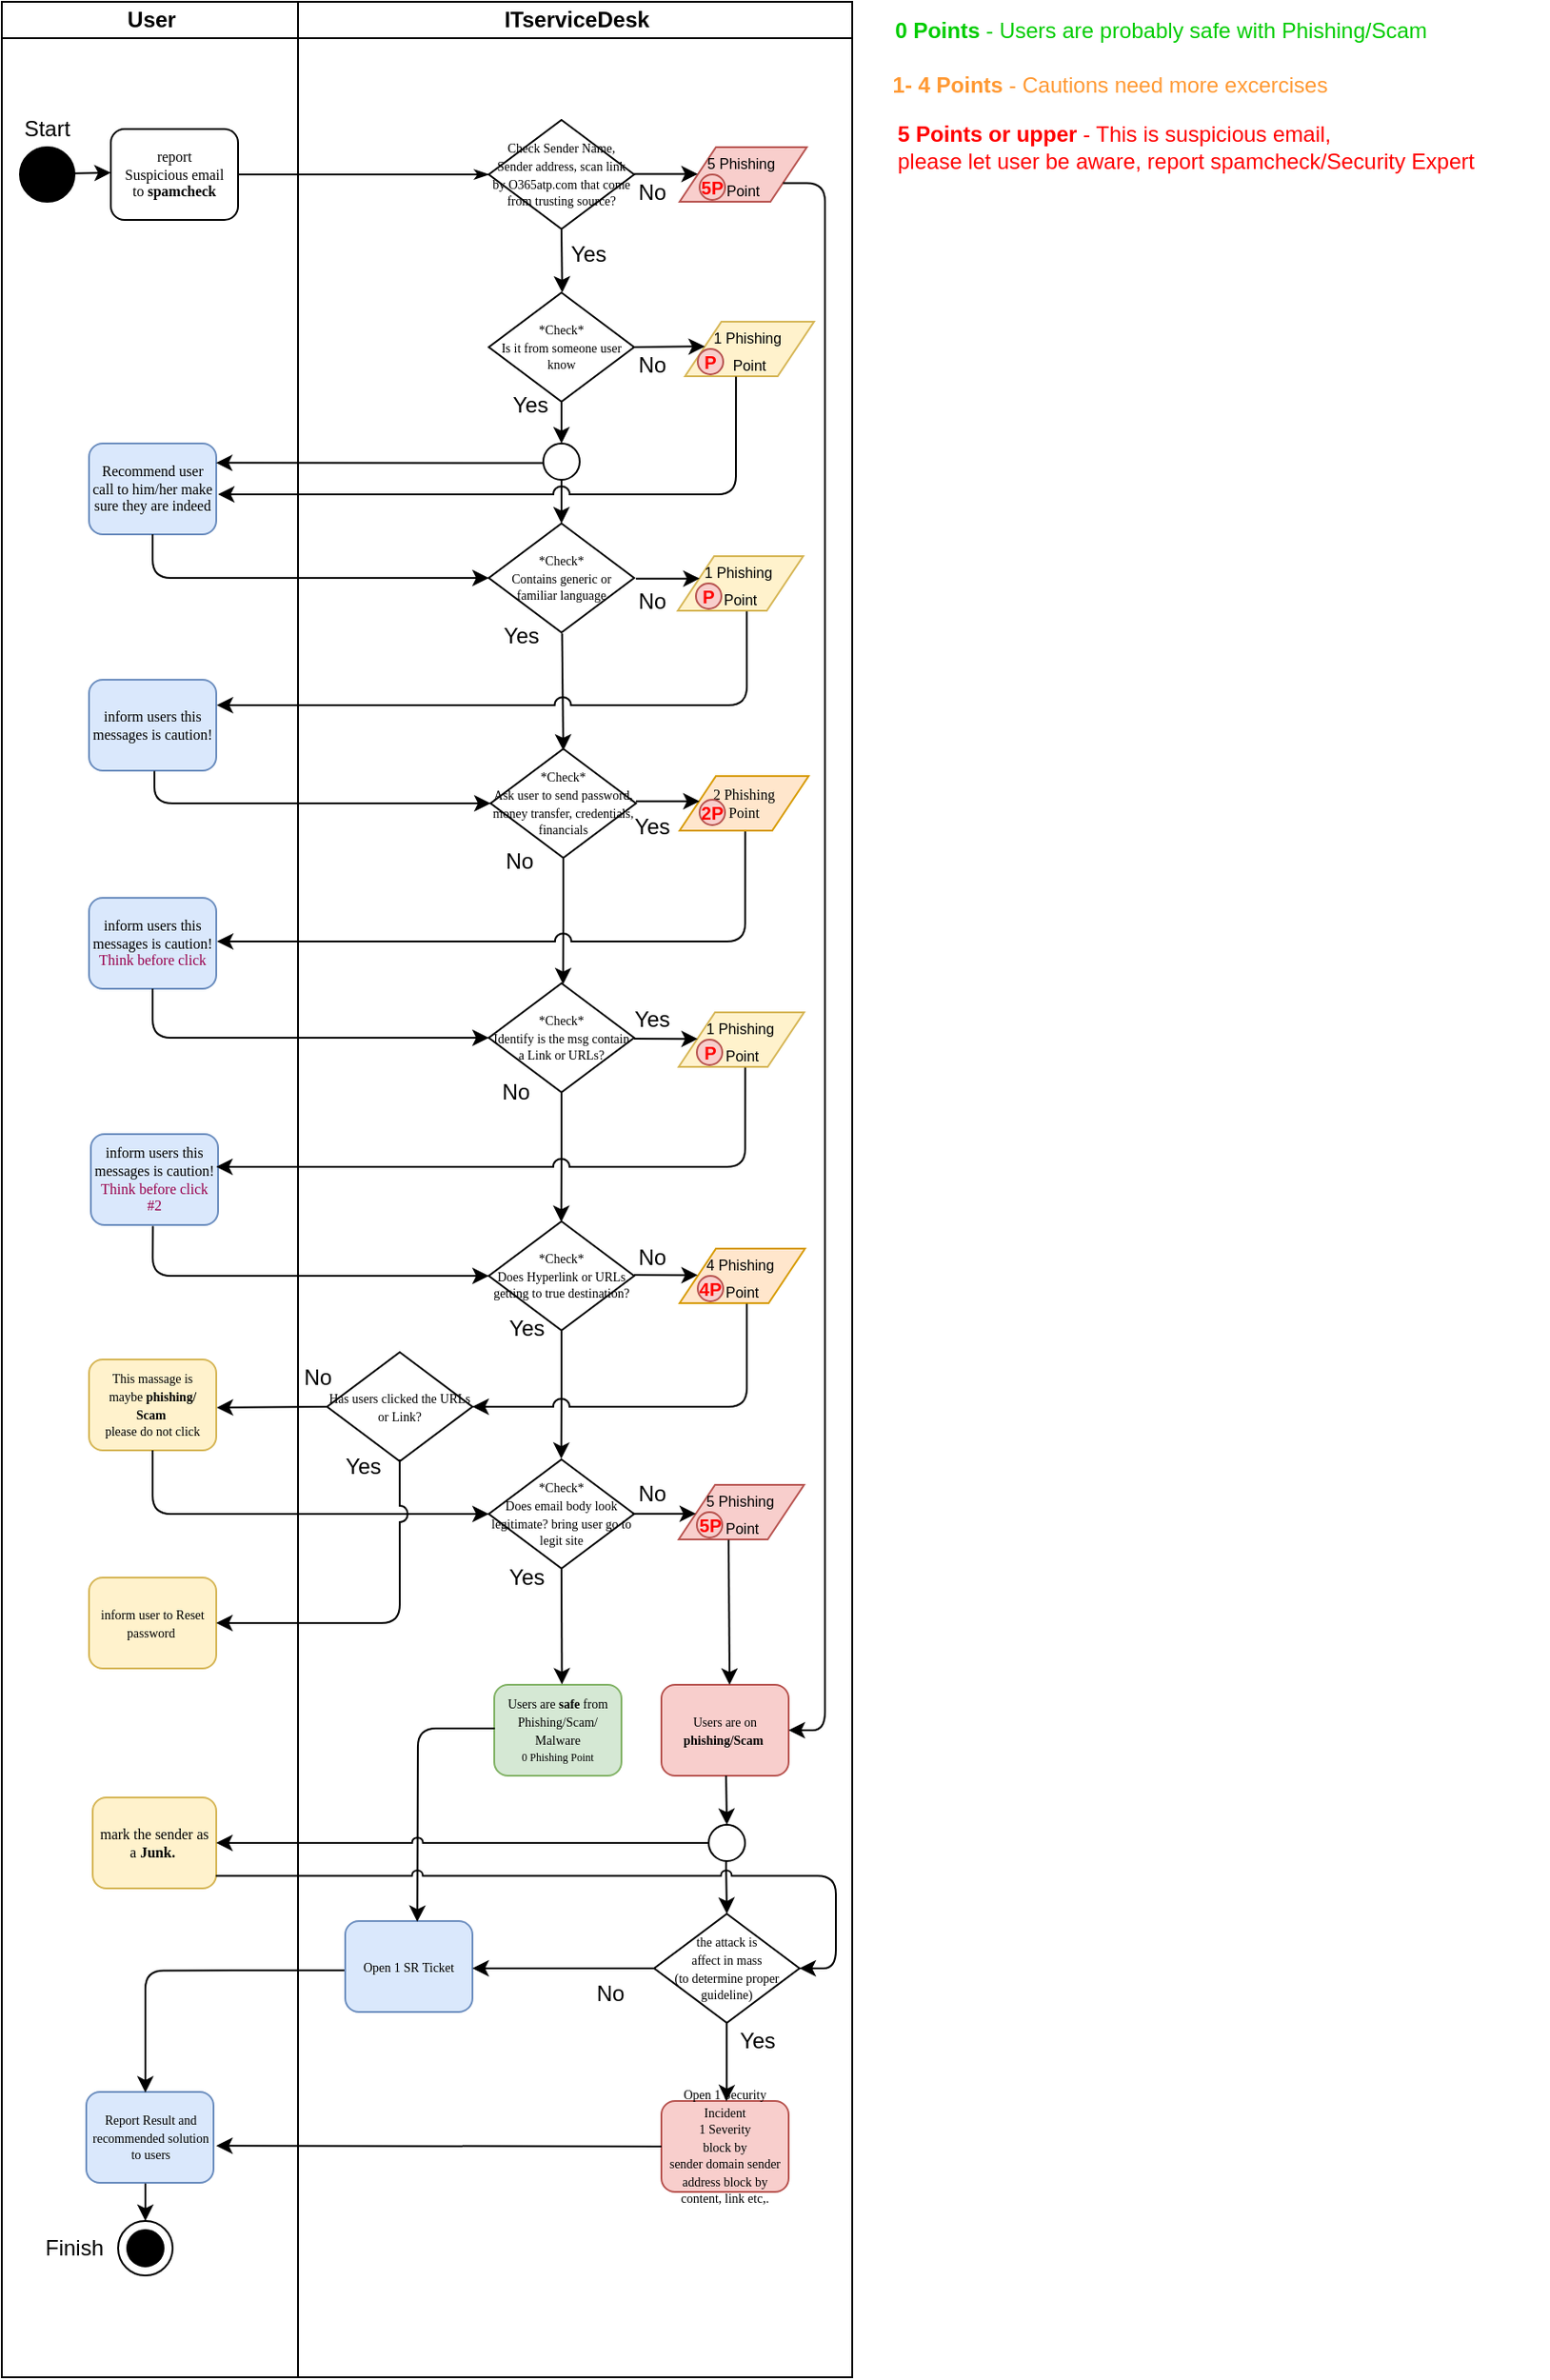 <mxfile version="14.4.2" type="github">
  <diagram id="UZ8dTULBI-KaDN6gNk6Q" name="Page-1">
    <mxGraphModel dx="809" dy="515" grid="1" gridSize="10" guides="1" tooltips="1" connect="1" arrows="1" fold="1" page="1" pageScale="1" pageWidth="850" pageHeight="1100" math="0" shadow="0">
      <root>
        <mxCell id="0" />
        <mxCell id="1" parent="0" />
        <mxCell id="R-Gr46VUxKY90N0XMq4_-1" style="edgeStyle=orthogonalEdgeStyle;rounded=1;html=1;labelBackgroundColor=none;startArrow=none;startFill=0;startSize=5;endArrow=classicThin;endFill=1;endSize=5;jettySize=auto;orthogonalLoop=1;strokeWidth=1;fontFamily=Verdana;fontSize=8;entryX=0;entryY=0.5;entryDx=0;entryDy=0;" parent="1" source="R-Gr46VUxKY90N0XMq4_-3" target="R-Gr46VUxKY90N0XMq4_-61" edge="1">
          <mxGeometry relative="1" as="geometry">
            <mxPoint x="178" y="78.083" as="targetPoint" />
          </mxGeometry>
        </mxCell>
        <mxCell id="R-Gr46VUxKY90N0XMq4_-2" value="User" style="swimlane;html=1;startSize=20;" parent="1" vertex="1">
          <mxGeometry x="31" y="33" width="163" height="1307" as="geometry">
            <mxRectangle y="20" width="30" height="1040" as="alternateBounds" />
          </mxGeometry>
        </mxCell>
        <mxCell id="R-Gr46VUxKY90N0XMq4_-3" value="report&lt;br&gt;Suspicious email&lt;br&gt;to &lt;b&gt;spamcheck&lt;/b&gt;" style="rounded=1;whiteSpace=wrap;html=1;shadow=0;labelBackgroundColor=none;strokeWidth=1;fontFamily=Verdana;fontSize=8;align=center;" parent="R-Gr46VUxKY90N0XMq4_-2" vertex="1">
          <mxGeometry x="60" y="70" width="70" height="50" as="geometry" />
        </mxCell>
        <mxCell id="R-Gr46VUxKY90N0XMq4_-4" value="" style="ellipse;whiteSpace=wrap;html=1;aspect=fixed;fillColor=#000000;" parent="R-Gr46VUxKY90N0XMq4_-2" vertex="1">
          <mxGeometry x="10" y="80" width="30" height="30" as="geometry" />
        </mxCell>
        <mxCell id="R-Gr46VUxKY90N0XMq4_-5" value="" style="endArrow=classic;html=1;" parent="R-Gr46VUxKY90N0XMq4_-2" edge="1">
          <mxGeometry width="50" height="50" relative="1" as="geometry">
            <mxPoint x="40" y="94.41" as="sourcePoint" />
            <mxPoint x="60" y="94" as="targetPoint" />
          </mxGeometry>
        </mxCell>
        <mxCell id="R-Gr46VUxKY90N0XMq4_-6" value="Start" style="text;html=1;strokeColor=none;fillColor=none;align=center;verticalAlign=middle;whiteSpace=wrap;rounded=0;" parent="R-Gr46VUxKY90N0XMq4_-2" vertex="1">
          <mxGeometry x="5" y="60" width="40" height="20" as="geometry" />
        </mxCell>
        <mxCell id="R-Gr46VUxKY90N0XMq4_-10" value="Recommend user call to him/her make sure they are indeed" style="rounded=1;whiteSpace=wrap;html=1;shadow=0;labelBackgroundColor=none;strokeWidth=1;fontFamily=Verdana;fontSize=8;align=center;fillColor=#dae8fc;strokeColor=#6c8ebf;" parent="R-Gr46VUxKY90N0XMq4_-2" vertex="1">
          <mxGeometry x="48" y="243" width="70" height="50" as="geometry" />
        </mxCell>
        <mxCell id="R-Gr46VUxKY90N0XMq4_-23" value="&lt;span style=&quot;font-size: 7px&quot;&gt;Report Result and recommended solution to users&lt;br&gt;&lt;/span&gt;" style="rounded=1;whiteSpace=wrap;html=1;shadow=0;labelBackgroundColor=none;strokeWidth=1;fontFamily=Verdana;fontSize=8;align=center;fillColor=#dae8fc;strokeColor=#6c8ebf;" parent="R-Gr46VUxKY90N0XMq4_-2" vertex="1">
          <mxGeometry x="46.5" y="1150" width="70" height="50" as="geometry" />
        </mxCell>
        <mxCell id="R-Gr46VUxKY90N0XMq4_-106" value="" style="ellipse;whiteSpace=wrap;html=1;aspect=fixed;fillColor=#FFFFFF;" parent="R-Gr46VUxKY90N0XMq4_-2" vertex="1">
          <mxGeometry x="64" y="1221" width="30" height="30" as="geometry" />
        </mxCell>
        <mxCell id="R-Gr46VUxKY90N0XMq4_-107" value="" style="ellipse;whiteSpace=wrap;html=1;aspect=fixed;fillColor=#000000;" parent="R-Gr46VUxKY90N0XMq4_-2" vertex="1">
          <mxGeometry x="69" y="1226" width="20" height="20" as="geometry" />
        </mxCell>
        <mxCell id="R-Gr46VUxKY90N0XMq4_-115" value="" style="endArrow=classic;html=1;entryX=0.5;entryY=0;entryDx=0;entryDy=0;" parent="R-Gr46VUxKY90N0XMq4_-2" target="R-Gr46VUxKY90N0XMq4_-106" edge="1">
          <mxGeometry width="50" height="50" relative="1" as="geometry">
            <mxPoint x="79" y="1200.41" as="sourcePoint" />
            <mxPoint x="99" y="1200" as="targetPoint" />
          </mxGeometry>
        </mxCell>
        <mxCell id="R-Gr46VUxKY90N0XMq4_-116" value="Finish" style="text;html=1;strokeColor=none;fillColor=none;align=center;verticalAlign=middle;whiteSpace=wrap;rounded=0;" parent="R-Gr46VUxKY90N0XMq4_-2" vertex="1">
          <mxGeometry x="20" y="1226" width="40" height="20" as="geometry" />
        </mxCell>
        <mxCell id="c6hkjIBBZ9aRxIhb5HxW-23" value="inform users this messages is caution!" style="rounded=1;whiteSpace=wrap;html=1;shadow=0;labelBackgroundColor=none;strokeWidth=1;fontFamily=Verdana;fontSize=8;align=center;fillColor=#dae8fc;strokeColor=#6c8ebf;" parent="R-Gr46VUxKY90N0XMq4_-2" vertex="1">
          <mxGeometry x="48" y="373" width="70" height="50" as="geometry" />
        </mxCell>
        <mxCell id="c6hkjIBBZ9aRxIhb5HxW-28" value="&lt;span&gt;inform users this messages is caution!&lt;br&gt;&lt;font color=&quot;#99004d&quot;&gt;Think before click&lt;/font&gt;&lt;br&gt;&lt;/span&gt;" style="rounded=1;whiteSpace=wrap;html=1;shadow=0;labelBackgroundColor=none;strokeWidth=1;fontFamily=Verdana;fontSize=8;align=center;fillColor=#dae8fc;strokeColor=#6c8ebf;" parent="R-Gr46VUxKY90N0XMq4_-2" vertex="1">
          <mxGeometry x="48" y="493" width="70" height="50" as="geometry" />
        </mxCell>
        <mxCell id="c6hkjIBBZ9aRxIhb5HxW-34" value="&lt;span style=&quot;font-size: 7px&quot;&gt;This massage is maybe&amp;nbsp;&lt;/span&gt;&lt;b style=&quot;font-size: 7px&quot;&gt;phishing/&lt;br&gt;Scam&lt;/b&gt;&lt;span style=&quot;font-size: 7px&quot;&gt;&amp;nbsp;&lt;/span&gt;&lt;br style=&quot;font-size: 7px&quot;&gt;&lt;span&gt;&lt;span style=&quot;font-size: 7px&quot;&gt;please do not click&lt;/span&gt;&lt;br&gt;&lt;/span&gt;" style="rounded=1;whiteSpace=wrap;html=1;shadow=0;labelBackgroundColor=none;strokeWidth=1;fontFamily=Verdana;fontSize=8;align=center;fillColor=#fff2cc;strokeColor=#d6b656;" parent="R-Gr46VUxKY90N0XMq4_-2" vertex="1">
          <mxGeometry x="48" y="747" width="70" height="50" as="geometry" />
        </mxCell>
        <mxCell id="c6hkjIBBZ9aRxIhb5HxW-53" value="" style="edgeStyle=segmentEdgeStyle;endArrow=classic;html=1;jumpStyle=arc;jumpSize=9;entryX=0.566;entryY=0.008;entryDx=0;entryDy=0;exitX=-0.001;exitY=0.543;exitDx=0;exitDy=0;exitPerimeter=0;entryPerimeter=0;" parent="R-Gr46VUxKY90N0XMq4_-2" source="c6hkjIBBZ9aRxIhb5HxW-40" edge="1">
          <mxGeometry width="50" height="50" relative="1" as="geometry">
            <mxPoint x="121.66" y="1083.03" as="sourcePoint" />
            <mxPoint x="79.0" y="1150.43" as="targetPoint" />
            <Array as="points">
              <mxPoint x="79" y="1083" />
              <mxPoint x="79" y="1150" />
            </Array>
          </mxGeometry>
        </mxCell>
        <mxCell id="c6hkjIBBZ9aRxIhb5HxW-61" value="mark the sender as a&amp;nbsp;&lt;b&gt;Junk.&lt;/b&gt;&amp;nbsp;" style="rounded=1;whiteSpace=wrap;html=1;shadow=0;labelBackgroundColor=none;strokeWidth=1;fontFamily=Verdana;fontSize=8;align=center;fillColor=#fff2cc;strokeColor=#d6b656;" parent="R-Gr46VUxKY90N0XMq4_-2" vertex="1">
          <mxGeometry x="50" y="988" width="68" height="50" as="geometry" />
        </mxCell>
        <mxCell id="DOF-bOfN64oT4KT8Bu2P-7" value="&lt;span&gt;&lt;span style=&quot;font-size: 7px&quot;&gt;inform user to Reset password&amp;nbsp;&lt;/span&gt;&lt;br&gt;&lt;/span&gt;" style="rounded=1;whiteSpace=wrap;html=1;shadow=0;labelBackgroundColor=none;strokeWidth=1;fontFamily=Verdana;fontSize=8;align=center;fillColor=#fff2cc;strokeColor=#d6b656;" vertex="1" parent="R-Gr46VUxKY90N0XMq4_-2">
          <mxGeometry x="48" y="867" width="70" height="50" as="geometry" />
        </mxCell>
        <mxCell id="R-Gr46VUxKY90N0XMq4_-25" value="ITserviceDesk" style="swimlane;html=1;startSize=20;" parent="1" vertex="1">
          <mxGeometry x="194" y="33" width="305" height="1307" as="geometry">
            <mxRectangle x="150" y="20" width="150" height="1040" as="alternateBounds" />
          </mxGeometry>
        </mxCell>
        <mxCell id="c6hkjIBBZ9aRxIhb5HxW-59" value="" style="ellipse;whiteSpace=wrap;html=1;aspect=fixed;fillColor=#FFFFFF;" parent="R-Gr46VUxKY90N0XMq4_-25" vertex="1">
          <mxGeometry x="226" y="1003" width="20" height="20" as="geometry" />
        </mxCell>
        <mxCell id="R-Gr46VUxKY90N0XMq4_-26" value="&lt;font style=&quot;font-size: 7px&quot;&gt;*Check*&lt;br&gt;Is it from someone user know&lt;/font&gt;" style="rhombus;whiteSpace=wrap;html=1;rounded=0;shadow=0;labelBackgroundColor=none;strokeWidth=1;fontFamily=Verdana;fontSize=8;align=center;" parent="R-Gr46VUxKY90N0XMq4_-25" vertex="1">
          <mxGeometry x="105" y="160" width="80" height="60" as="geometry" />
        </mxCell>
        <mxCell id="R-Gr46VUxKY90N0XMq4_-27" value="No" style="text;html=1;strokeColor=none;fillColor=none;align=center;verticalAlign=middle;whiteSpace=wrap;rounded=0;" parent="R-Gr46VUxKY90N0XMq4_-25" vertex="1">
          <mxGeometry x="175" y="190" width="40" height="20" as="geometry" />
        </mxCell>
        <mxCell id="R-Gr46VUxKY90N0XMq4_-28" value="Yes" style="text;html=1;strokeColor=none;fillColor=none;align=center;verticalAlign=middle;whiteSpace=wrap;rounded=0;" parent="R-Gr46VUxKY90N0XMq4_-25" vertex="1">
          <mxGeometry x="108" y="212" width="40" height="20" as="geometry" />
        </mxCell>
        <mxCell id="R-Gr46VUxKY90N0XMq4_-30" value="&lt;span style=&quot;font-size: 7px&quot;&gt;*Check*&lt;br&gt;Contains generic or familiar language&lt;br&gt;&lt;/span&gt;" style="rhombus;whiteSpace=wrap;html=1;rounded=0;shadow=0;labelBackgroundColor=none;strokeWidth=1;fontFamily=Verdana;fontSize=8;align=center;" parent="R-Gr46VUxKY90N0XMq4_-25" vertex="1">
          <mxGeometry x="105" y="287" width="80" height="60" as="geometry" />
        </mxCell>
        <mxCell id="R-Gr46VUxKY90N0XMq4_-32" value="&lt;span style=&quot;font-size: 7px&quot;&gt;*Check*&lt;br&gt;Ask user to send password, money transfer, credentials, financials&lt;br&gt;&lt;/span&gt;" style="rhombus;whiteSpace=wrap;html=1;rounded=0;shadow=0;labelBackgroundColor=none;strokeWidth=1;fontFamily=Verdana;fontSize=8;align=center;" parent="R-Gr46VUxKY90N0XMq4_-25" vertex="1">
          <mxGeometry x="106" y="411" width="80" height="60" as="geometry" />
        </mxCell>
        <mxCell id="R-Gr46VUxKY90N0XMq4_-34" value="Yes" style="text;html=1;strokeColor=none;fillColor=none;align=center;verticalAlign=middle;whiteSpace=wrap;rounded=0;" parent="R-Gr46VUxKY90N0XMq4_-25" vertex="1">
          <mxGeometry x="103" y="339" width="40" height="20" as="geometry" />
        </mxCell>
        <mxCell id="R-Gr46VUxKY90N0XMq4_-36" value="No" style="text;html=1;strokeColor=none;fillColor=none;align=center;verticalAlign=middle;whiteSpace=wrap;rounded=0;" parent="R-Gr46VUxKY90N0XMq4_-25" vertex="1">
          <mxGeometry x="102" y="463" width="40" height="20" as="geometry" />
        </mxCell>
        <mxCell id="R-Gr46VUxKY90N0XMq4_-37" value="&lt;span style=&quot;font-size: 7px&quot;&gt;*Check*&lt;br&gt;&lt;/span&gt;&lt;span style=&quot;font-size: 7px&quot;&gt;Identify is the msg contain a Link or URLs?&lt;/span&gt;" style="rhombus;whiteSpace=wrap;html=1;rounded=0;shadow=0;labelBackgroundColor=none;strokeWidth=1;fontFamily=Verdana;fontSize=8;align=center;" parent="R-Gr46VUxKY90N0XMq4_-25" vertex="1">
          <mxGeometry x="105" y="540" width="80" height="60" as="geometry" />
        </mxCell>
        <mxCell id="R-Gr46VUxKY90N0XMq4_-41" value="" style="endArrow=classic;html=1;entryX=0.5;entryY=0;entryDx=0;entryDy=0;" parent="R-Gr46VUxKY90N0XMq4_-25" target="c6hkjIBBZ9aRxIhb5HxW-19" edge="1">
          <mxGeometry width="50" height="50" relative="1" as="geometry">
            <mxPoint x="145" y="220" as="sourcePoint" />
            <mxPoint x="145" y="237" as="targetPoint" />
          </mxGeometry>
        </mxCell>
        <mxCell id="R-Gr46VUxKY90N0XMq4_-44" value="No" style="text;html=1;strokeColor=none;fillColor=none;align=center;verticalAlign=middle;whiteSpace=wrap;rounded=0;" parent="R-Gr46VUxKY90N0XMq4_-25" vertex="1">
          <mxGeometry x="175" y="681" width="40" height="20" as="geometry" />
        </mxCell>
        <mxCell id="R-Gr46VUxKY90N0XMq4_-45" value="Yes" style="text;html=1;strokeColor=none;fillColor=none;align=center;verticalAlign=middle;whiteSpace=wrap;rounded=0;" parent="R-Gr46VUxKY90N0XMq4_-25" vertex="1">
          <mxGeometry x="175" y="550" width="40" height="20" as="geometry" />
        </mxCell>
        <mxCell id="R-Gr46VUxKY90N0XMq4_-46" value="&lt;span style=&quot;font-size: 7px&quot;&gt;*Check*&lt;br&gt;&lt;/span&gt;&lt;span style=&quot;font-size: 7px&quot;&gt;Does Hyperlink or URLs getting to true destination?&lt;/span&gt;" style="rhombus;whiteSpace=wrap;html=1;rounded=0;shadow=0;labelBackgroundColor=none;strokeWidth=1;fontFamily=Verdana;fontSize=8;align=center;" parent="R-Gr46VUxKY90N0XMq4_-25" vertex="1">
          <mxGeometry x="105" y="671" width="80" height="60" as="geometry" />
        </mxCell>
        <mxCell id="R-Gr46VUxKY90N0XMq4_-48" value="&lt;span style=&quot;font-size: 7px&quot;&gt;*Check*&lt;br&gt;Does email body look legitimate? bring user go to legit site&lt;/span&gt;" style="rhombus;whiteSpace=wrap;html=1;rounded=0;shadow=0;labelBackgroundColor=none;strokeWidth=1;fontFamily=Verdana;fontSize=8;align=center;" parent="R-Gr46VUxKY90N0XMq4_-25" vertex="1">
          <mxGeometry x="105" y="802" width="80" height="60" as="geometry" />
        </mxCell>
        <mxCell id="R-Gr46VUxKY90N0XMq4_-50" value="No" style="text;html=1;strokeColor=none;fillColor=none;align=center;verticalAlign=middle;whiteSpace=wrap;rounded=0;" parent="R-Gr46VUxKY90N0XMq4_-25" vertex="1">
          <mxGeometry x="175" y="811" width="40" height="20" as="geometry" />
        </mxCell>
        <mxCell id="R-Gr46VUxKY90N0XMq4_-59" value="Yes" style="text;html=1;strokeColor=none;fillColor=none;align=center;verticalAlign=middle;whiteSpace=wrap;rounded=0;" parent="R-Gr46VUxKY90N0XMq4_-25" vertex="1">
          <mxGeometry x="106" y="857" width="40" height="20" as="geometry" />
        </mxCell>
        <mxCell id="R-Gr46VUxKY90N0XMq4_-61" value="&lt;span style=&quot;font-size: 7px&quot;&gt;Check Sender Name, Sender address, scan link by O365atp.com that come from trusting source?&lt;/span&gt;" style="rhombus;whiteSpace=wrap;html=1;rounded=0;shadow=0;labelBackgroundColor=none;strokeWidth=1;fontFamily=Verdana;fontSize=8;align=center;" parent="R-Gr46VUxKY90N0XMq4_-25" vertex="1">
          <mxGeometry x="105" y="65" width="80" height="60" as="geometry" />
        </mxCell>
        <mxCell id="R-Gr46VUxKY90N0XMq4_-62" value="" style="endArrow=classic;html=1;" parent="R-Gr46VUxKY90N0XMq4_-25" edge="1">
          <mxGeometry width="50" height="50" relative="1" as="geometry">
            <mxPoint x="145.0" y="125" as="sourcePoint" />
            <mxPoint x="145.4" y="160" as="targetPoint" />
          </mxGeometry>
        </mxCell>
        <mxCell id="R-Gr46VUxKY90N0XMq4_-63" value="Yes" style="text;html=1;strokeColor=none;fillColor=none;align=center;verticalAlign=middle;whiteSpace=wrap;rounded=0;" parent="R-Gr46VUxKY90N0XMq4_-25" vertex="1">
          <mxGeometry x="140" y="129" width="40" height="20" as="geometry" />
        </mxCell>
        <mxCell id="R-Gr46VUxKY90N0XMq4_-64" value="No" style="text;html=1;strokeColor=none;fillColor=none;align=center;verticalAlign=middle;whiteSpace=wrap;rounded=0;" parent="R-Gr46VUxKY90N0XMq4_-25" vertex="1">
          <mxGeometry x="175" y="95" width="40" height="20" as="geometry" />
        </mxCell>
        <mxCell id="R-Gr46VUxKY90N0XMq4_-7" value="&lt;font style=&quot;font-size: 8px&quot;&gt;1 Phishing&amp;nbsp;&lt;br&gt;Point&lt;br&gt;&lt;/font&gt;" style="shape=parallelogram;perimeter=parallelogramPerimeter;whiteSpace=wrap;html=1;fixedSize=1;fillColor=#fff2cc;strokeColor=#d6b656;" parent="R-Gr46VUxKY90N0XMq4_-25" vertex="1">
          <mxGeometry x="213" y="176" width="71" height="30" as="geometry" />
        </mxCell>
        <mxCell id="R-Gr46VUxKY90N0XMq4_-11" value="&lt;font style=&quot;font-size: 10px&quot; color=&quot;#ff0000&quot;&gt;&lt;b&gt;P&lt;/b&gt;&lt;/font&gt;" style="ellipse;whiteSpace=wrap;html=1;aspect=fixed;fillColor=#f8cecc;strokeColor=#b85450;" parent="R-Gr46VUxKY90N0XMq4_-25" vertex="1">
          <mxGeometry x="220" y="191" width="14" height="14" as="geometry" />
        </mxCell>
        <mxCell id="R-Gr46VUxKY90N0XMq4_-8" value="&lt;font style=&quot;font-size: 8px&quot;&gt;1 Phishing&amp;nbsp;&lt;br&gt;Point&lt;br&gt;&lt;/font&gt;" style="shape=parallelogram;perimeter=parallelogramPerimeter;whiteSpace=wrap;html=1;fixedSize=1;fillColor=#fff2cc;strokeColor=#d6b656;" parent="R-Gr46VUxKY90N0XMq4_-25" vertex="1">
          <mxGeometry x="209" y="305" width="69" height="30" as="geometry" />
        </mxCell>
        <mxCell id="R-Gr46VUxKY90N0XMq4_-12" value="&lt;font style=&quot;font-size: 10px&quot; color=&quot;#ff0000&quot;&gt;&lt;b&gt;P&lt;/b&gt;&lt;/font&gt;" style="ellipse;whiteSpace=wrap;html=1;aspect=fixed;fillColor=#f8cecc;strokeColor=#b85450;" parent="R-Gr46VUxKY90N0XMq4_-25" vertex="1">
          <mxGeometry x="219" y="320" width="14" height="14" as="geometry" />
        </mxCell>
        <mxCell id="R-Gr46VUxKY90N0XMq4_-79" value="&lt;font style=&quot;font-size: 8px&quot;&gt;5 Phishing&amp;nbsp;&lt;br&gt;Point&lt;br&gt;&lt;/font&gt;" style="shape=parallelogram;perimeter=parallelogramPerimeter;whiteSpace=wrap;html=1;fixedSize=1;fillColor=#f8cecc;strokeColor=#b85450;" parent="R-Gr46VUxKY90N0XMq4_-25" vertex="1">
          <mxGeometry x="210" y="80" width="70" height="30" as="geometry" />
        </mxCell>
        <mxCell id="R-Gr46VUxKY90N0XMq4_-80" value="&lt;font style=&quot;font-size: 10px&quot; color=&quot;#ff0000&quot;&gt;&lt;b&gt;5P&lt;/b&gt;&lt;/font&gt;" style="ellipse;whiteSpace=wrap;html=1;aspect=fixed;fillColor=#f8cecc;strokeColor=#b85450;" parent="R-Gr46VUxKY90N0XMq4_-25" vertex="1">
          <mxGeometry x="221" y="95" width="14" height="14" as="geometry" />
        </mxCell>
        <mxCell id="R-Gr46VUxKY90N0XMq4_-82" value="" style="edgeStyle=orthogonalEdgeStyle;rounded=0;orthogonalLoop=1;jettySize=auto;html=1;" parent="R-Gr46VUxKY90N0XMq4_-25" edge="1">
          <mxGeometry relative="1" as="geometry">
            <mxPoint x="185" y="94.76" as="sourcePoint" />
            <mxPoint x="220" y="94.76" as="targetPoint" />
          </mxGeometry>
        </mxCell>
        <mxCell id="R-Gr46VUxKY90N0XMq4_-9" value="2 Phishing&lt;br&gt;Point" style="shape=parallelogram;perimeter=parallelogramPerimeter;whiteSpace=wrap;html=1;fixedSize=1;rounded=0;shadow=0;fontFamily=Verdana;fontSize=8;strokeWidth=1;fillColor=#ffe6cc;strokeColor=#d79b00;" parent="R-Gr46VUxKY90N0XMq4_-25" vertex="1">
          <mxGeometry x="210" y="426" width="71" height="30" as="geometry" />
        </mxCell>
        <mxCell id="R-Gr46VUxKY90N0XMq4_-13" value="&lt;font style=&quot;font-size: 10px&quot; color=&quot;#ff0000&quot;&gt;&lt;b&gt;2P&lt;/b&gt;&lt;/font&gt;" style="ellipse;whiteSpace=wrap;html=1;aspect=fixed;fillColor=#f8cecc;strokeColor=#b85450;" parent="R-Gr46VUxKY90N0XMq4_-25" vertex="1">
          <mxGeometry x="221" y="439" width="14" height="14" as="geometry" />
        </mxCell>
        <mxCell id="R-Gr46VUxKY90N0XMq4_-83" value="" style="edgeStyle=orthogonalEdgeStyle;rounded=0;orthogonalLoop=1;jettySize=auto;html=1;" parent="R-Gr46VUxKY90N0XMq4_-25" edge="1">
          <mxGeometry relative="1" as="geometry">
            <mxPoint x="185.954" y="439.934" as="sourcePoint" />
            <mxPoint x="221" y="439.9" as="targetPoint" />
          </mxGeometry>
        </mxCell>
        <mxCell id="R-Gr46VUxKY90N0XMq4_-84" value="" style="edgeStyle=orthogonalEdgeStyle;rounded=0;orthogonalLoop=1;jettySize=auto;html=1;" parent="R-Gr46VUxKY90N0XMq4_-25" edge="1">
          <mxGeometry relative="1" as="geometry">
            <mxPoint x="185.954" y="317.344" as="sourcePoint" />
            <mxPoint x="221" y="317.31" as="targetPoint" />
          </mxGeometry>
        </mxCell>
        <mxCell id="R-Gr46VUxKY90N0XMq4_-85" value="No" style="text;html=1;strokeColor=none;fillColor=none;align=center;verticalAlign=middle;whiteSpace=wrap;rounded=0;" parent="R-Gr46VUxKY90N0XMq4_-25" vertex="1">
          <mxGeometry x="175" y="320" width="40" height="20" as="geometry" />
        </mxCell>
        <mxCell id="R-Gr46VUxKY90N0XMq4_-86" value="Yes" style="text;html=1;strokeColor=none;fillColor=none;align=center;verticalAlign=middle;whiteSpace=wrap;rounded=0;" parent="R-Gr46VUxKY90N0XMq4_-25" vertex="1">
          <mxGeometry x="175" y="444" width="40" height="20" as="geometry" />
        </mxCell>
        <mxCell id="R-Gr46VUxKY90N0XMq4_-87" value="&lt;font style=&quot;font-size: 8px&quot;&gt;1 Phishing&amp;nbsp;&lt;br&gt;Point&lt;br&gt;&lt;/font&gt;" style="shape=parallelogram;perimeter=parallelogramPerimeter;whiteSpace=wrap;html=1;fixedSize=1;fillColor=#fff2cc;strokeColor=#d6b656;" parent="R-Gr46VUxKY90N0XMq4_-25" vertex="1">
          <mxGeometry x="209.5" y="556" width="69" height="30" as="geometry" />
        </mxCell>
        <mxCell id="R-Gr46VUxKY90N0XMq4_-88" value="&lt;font style=&quot;font-size: 10px&quot; color=&quot;#ff0000&quot;&gt;&lt;b&gt;P&lt;/b&gt;&lt;/font&gt;" style="ellipse;whiteSpace=wrap;html=1;aspect=fixed;fillColor=#f8cecc;strokeColor=#b85450;" parent="R-Gr46VUxKY90N0XMq4_-25" vertex="1">
          <mxGeometry x="219.5" y="571" width="14" height="14" as="geometry" />
        </mxCell>
        <mxCell id="R-Gr46VUxKY90N0XMq4_-89" value="&lt;font style=&quot;font-size: 8px&quot;&gt;4 Phishing&amp;nbsp;&lt;br&gt;Point&lt;br&gt;&lt;/font&gt;" style="shape=parallelogram;perimeter=parallelogramPerimeter;whiteSpace=wrap;html=1;fixedSize=1;fillColor=#ffe6cc;strokeColor=#d79b00;" parent="R-Gr46VUxKY90N0XMq4_-25" vertex="1">
          <mxGeometry x="210" y="686" width="69" height="30" as="geometry" />
        </mxCell>
        <mxCell id="R-Gr46VUxKY90N0XMq4_-90" value="&lt;font style=&quot;font-size: 10px&quot; color=&quot;#ff0000&quot;&gt;&lt;b&gt;4P&lt;/b&gt;&lt;/font&gt;" style="ellipse;whiteSpace=wrap;html=1;aspect=fixed;fillColor=#f8cecc;strokeColor=#b85450;" parent="R-Gr46VUxKY90N0XMq4_-25" vertex="1">
          <mxGeometry x="220" y="701" width="14" height="14" as="geometry" />
        </mxCell>
        <mxCell id="R-Gr46VUxKY90N0XMq4_-94" value="&lt;font style=&quot;font-size: 8px&quot;&gt;5 Phishing&amp;nbsp;&lt;br&gt;Point&lt;br&gt;&lt;/font&gt;" style="shape=parallelogram;perimeter=parallelogramPerimeter;whiteSpace=wrap;html=1;fixedSize=1;fillColor=#f8cecc;strokeColor=#b85450;" parent="R-Gr46VUxKY90N0XMq4_-25" vertex="1">
          <mxGeometry x="209.5" y="816" width="69" height="30" as="geometry" />
        </mxCell>
        <mxCell id="R-Gr46VUxKY90N0XMq4_-95" value="&lt;font style=&quot;font-size: 10px&quot; color=&quot;#ff0000&quot;&gt;&lt;b&gt;5P&lt;/b&gt;&lt;/font&gt;" style="ellipse;whiteSpace=wrap;html=1;aspect=fixed;fillColor=#f8cecc;strokeColor=#b85450;" parent="R-Gr46VUxKY90N0XMq4_-25" vertex="1">
          <mxGeometry x="219.5" y="831" width="14" height="14" as="geometry" />
        </mxCell>
        <mxCell id="R-Gr46VUxKY90N0XMq4_-97" value="" style="edgeStyle=orthogonalEdgeStyle;rounded=0;orthogonalLoop=1;jettySize=auto;html=1;" parent="R-Gr46VUxKY90N0XMq4_-25" edge="1">
          <mxGeometry relative="1" as="geometry">
            <mxPoint x="184.954" y="570.554" as="sourcePoint" />
            <mxPoint x="220" y="570.52" as="targetPoint" />
          </mxGeometry>
        </mxCell>
        <mxCell id="R-Gr46VUxKY90N0XMq4_-98" value="" style="edgeStyle=orthogonalEdgeStyle;rounded=0;orthogonalLoop=1;jettySize=auto;html=1;" parent="R-Gr46VUxKY90N0XMq4_-25" edge="1">
          <mxGeometry relative="1" as="geometry">
            <mxPoint x="184.954" y="700.554" as="sourcePoint" />
            <mxPoint x="220" y="700.52" as="targetPoint" />
          </mxGeometry>
        </mxCell>
        <mxCell id="R-Gr46VUxKY90N0XMq4_-100" value="" style="edgeStyle=orthogonalEdgeStyle;rounded=0;orthogonalLoop=1;jettySize=auto;html=1;" parent="R-Gr46VUxKY90N0XMq4_-25" edge="1">
          <mxGeometry relative="1" as="geometry">
            <mxPoint x="183.954" y="831.894" as="sourcePoint" />
            <mxPoint x="219" y="831.86" as="targetPoint" />
          </mxGeometry>
        </mxCell>
        <mxCell id="R-Gr46VUxKY90N0XMq4_-101" value="&lt;font style=&quot;font-size: 7px&quot;&gt;Users are on &lt;b&gt;phishing/Scam&lt;/b&gt;&amp;nbsp;&lt;br&gt;&lt;/font&gt;" style="rounded=1;whiteSpace=wrap;html=1;shadow=0;labelBackgroundColor=none;strokeWidth=1;fontFamily=Verdana;fontSize=8;align=center;fillColor=#f8cecc;strokeColor=#b85450;" parent="R-Gr46VUxKY90N0XMq4_-25" vertex="1">
          <mxGeometry x="200" y="926" width="70" height="50" as="geometry" />
        </mxCell>
        <mxCell id="R-Gr46VUxKY90N0XMq4_-102" value="" style="edgeStyle=orthogonalEdgeStyle;rounded=0;orthogonalLoop=1;jettySize=auto;html=1;entryX=0.536;entryY=0;entryDx=0;entryDy=0;entryPerimeter=0;exitX=0.398;exitY=1.01;exitDx=0;exitDy=0;exitPerimeter=0;" parent="R-Gr46VUxKY90N0XMq4_-25" source="R-Gr46VUxKY90N0XMq4_-94" target="R-Gr46VUxKY90N0XMq4_-101" edge="1">
          <mxGeometry relative="1" as="geometry">
            <mxPoint x="238" y="837" as="sourcePoint" />
            <mxPoint x="237.5" y="824.94" as="targetPoint" />
            <Array as="points">
              <mxPoint x="238" y="846" />
            </Array>
          </mxGeometry>
        </mxCell>
        <mxCell id="R-Gr46VUxKY90N0XMq4_-103" value="&lt;span style=&quot;font-size: 7px&quot;&gt;Users are&lt;b&gt; safe &lt;/b&gt;from Phishing/Scam/&lt;br&gt;Malware&lt;br&gt;&lt;/span&gt;&lt;font style=&quot;font-size: 6px&quot;&gt;0 Phishing Point&lt;/font&gt;&lt;span style=&quot;font-size: 7px&quot;&gt;&lt;br&gt;&lt;/span&gt;" style="rounded=1;whiteSpace=wrap;html=1;shadow=0;labelBackgroundColor=none;strokeWidth=1;fontFamily=Verdana;fontSize=8;align=center;fillColor=#d5e8d4;strokeColor=#82b366;" parent="R-Gr46VUxKY90N0XMq4_-25" vertex="1">
          <mxGeometry x="108" y="926" width="70" height="50" as="geometry" />
        </mxCell>
        <mxCell id="R-Gr46VUxKY90N0XMq4_-104" value="No" style="text;html=1;strokeColor=none;fillColor=none;align=center;verticalAlign=middle;whiteSpace=wrap;rounded=0;" parent="R-Gr46VUxKY90N0XMq4_-25" vertex="1">
          <mxGeometry x="100" y="590" width="40" height="20" as="geometry" />
        </mxCell>
        <mxCell id="R-Gr46VUxKY90N0XMq4_-109" value="" style="edgeStyle=elbowEdgeStyle;elbow=horizontal;endArrow=classic;html=1;exitX=1;exitY=0.75;exitDx=0;exitDy=0;entryX=1;entryY=0.5;entryDx=0;entryDy=0;" parent="R-Gr46VUxKY90N0XMq4_-25" source="R-Gr46VUxKY90N0XMq4_-79" target="R-Gr46VUxKY90N0XMq4_-101" edge="1">
          <mxGeometry width="50" height="50" relative="1" as="geometry">
            <mxPoint x="295" y="100" as="sourcePoint" />
            <mxPoint x="255" y="190" as="targetPoint" />
            <Array as="points">
              <mxPoint x="290" y="150" />
            </Array>
          </mxGeometry>
        </mxCell>
        <mxCell id="c6hkjIBBZ9aRxIhb5HxW-2" value="" style="endArrow=classic;html=1;entryX=0.154;entryY=0.454;entryDx=0;entryDy=0;entryPerimeter=0;" parent="R-Gr46VUxKY90N0XMq4_-25" target="R-Gr46VUxKY90N0XMq4_-7" edge="1">
          <mxGeometry width="50" height="50" relative="1" as="geometry">
            <mxPoint x="184" y="190" as="sourcePoint" />
            <mxPoint x="223" y="189" as="targetPoint" />
          </mxGeometry>
        </mxCell>
        <mxCell id="c6hkjIBBZ9aRxIhb5HxW-4" value="" style="endArrow=classic;html=1;exitX=1.058;exitY=0.428;exitDx=0;exitDy=0;jumpStyle=arc;exitPerimeter=0;" parent="R-Gr46VUxKY90N0XMq4_-25" source="R-Gr46VUxKY90N0XMq4_-34" edge="1">
          <mxGeometry width="50" height="50" relative="1" as="geometry">
            <mxPoint x="146" y="392" as="sourcePoint" />
            <mxPoint x="146" y="412" as="targetPoint" />
          </mxGeometry>
        </mxCell>
        <mxCell id="c6hkjIBBZ9aRxIhb5HxW-7" value="" style="edgeStyle=orthogonalEdgeStyle;rounded=0;orthogonalLoop=1;jettySize=auto;html=1;entryX=0.511;entryY=0.01;entryDx=0;entryDy=0;entryPerimeter=0;exitX=0.5;exitY=1;exitDx=0;exitDy=0;" parent="R-Gr46VUxKY90N0XMq4_-25" target="R-Gr46VUxKY90N0XMq4_-37" edge="1" source="R-Gr46VUxKY90N0XMq4_-32">
          <mxGeometry relative="1" as="geometry">
            <mxPoint x="145.92" y="517" as="sourcePoint" />
            <mxPoint x="145.92" y="550" as="targetPoint" />
          </mxGeometry>
        </mxCell>
        <mxCell id="c6hkjIBBZ9aRxIhb5HxW-10" value="" style="edgeStyle=orthogonalEdgeStyle;rounded=0;orthogonalLoop=1;jettySize=auto;html=1;entryX=0.511;entryY=0.01;entryDx=0;entryDy=0;entryPerimeter=0;exitX=0.5;exitY=1;exitDx=0;exitDy=0;" parent="R-Gr46VUxKY90N0XMq4_-25" edge="1" source="R-Gr46VUxKY90N0XMq4_-37">
          <mxGeometry relative="1" as="geometry">
            <mxPoint x="145" y="637" as="sourcePoint" />
            <mxPoint x="144.88" y="671.35" as="targetPoint" />
          </mxGeometry>
        </mxCell>
        <mxCell id="c6hkjIBBZ9aRxIhb5HxW-13" value="" style="edgeStyle=orthogonalEdgeStyle;rounded=0;orthogonalLoop=1;jettySize=auto;html=1;entryX=0.511;entryY=0.01;entryDx=0;entryDy=0;entryPerimeter=0;exitX=0.5;exitY=1;exitDx=0;exitDy=0;" parent="R-Gr46VUxKY90N0XMq4_-25" source="R-Gr46VUxKY90N0XMq4_-46" edge="1">
          <mxGeometry relative="1" as="geometry">
            <mxPoint x="144.92" y="778.07" as="sourcePoint" />
            <mxPoint x="144.88" y="801.67" as="targetPoint" />
          </mxGeometry>
        </mxCell>
        <mxCell id="c6hkjIBBZ9aRxIhb5HxW-14" value="" style="edgeStyle=orthogonalEdgeStyle;rounded=0;orthogonalLoop=1;jettySize=auto;html=1;exitX=0.398;exitY=1.01;exitDx=0;exitDy=0;exitPerimeter=0;entryX=0.532;entryY=-0.004;entryDx=0;entryDy=0;entryPerimeter=0;" parent="R-Gr46VUxKY90N0XMq4_-25" target="R-Gr46VUxKY90N0XMq4_-103" edge="1">
          <mxGeometry relative="1" as="geometry">
            <mxPoint x="145.002" y="862" as="sourcePoint" />
            <mxPoint x="146" y="927" as="targetPoint" />
            <Array as="points">
              <mxPoint x="145" y="862" />
            </Array>
          </mxGeometry>
        </mxCell>
        <mxCell id="c6hkjIBBZ9aRxIhb5HxW-19" value="" style="ellipse;whiteSpace=wrap;html=1;aspect=fixed;fillColor=#FFFFFF;" parent="R-Gr46VUxKY90N0XMq4_-25" vertex="1">
          <mxGeometry x="135" y="243" width="20" height="20" as="geometry" />
        </mxCell>
        <mxCell id="c6hkjIBBZ9aRxIhb5HxW-20" value="" style="endArrow=classic;html=1;entryX=0.5;entryY=0;entryDx=0;entryDy=0;exitX=0.5;exitY=1;exitDx=0;exitDy=0;jumpStyle=none;" parent="R-Gr46VUxKY90N0XMq4_-25" source="c6hkjIBBZ9aRxIhb5HxW-19" target="R-Gr46VUxKY90N0XMq4_-30" edge="1">
          <mxGeometry width="50" height="50" relative="1" as="geometry">
            <mxPoint x="144.92" y="260" as="sourcePoint" />
            <mxPoint x="144.92" y="280" as="targetPoint" />
          </mxGeometry>
        </mxCell>
        <mxCell id="c6hkjIBBZ9aRxIhb5HxW-22" value="" style="endArrow=classic;html=1;entryX=0.998;entryY=0.213;entryDx=0;entryDy=0;entryPerimeter=0;" parent="R-Gr46VUxKY90N0XMq4_-25" target="R-Gr46VUxKY90N0XMq4_-10" edge="1">
          <mxGeometry width="50" height="50" relative="1" as="geometry">
            <mxPoint x="135" y="253.8" as="sourcePoint" />
            <mxPoint x="25" y="253.8" as="targetPoint" />
          </mxGeometry>
        </mxCell>
        <mxCell id="c6hkjIBBZ9aRxIhb5HxW-15" value="" style="edgeStyle=segmentEdgeStyle;endArrow=classic;html=1;exitX=0.395;exitY=1.008;exitDx=0;exitDy=0;exitPerimeter=0;jumpStyle=arc;jumpSize=9;" parent="R-Gr46VUxKY90N0XMq4_-25" source="R-Gr46VUxKY90N0XMq4_-7" edge="1">
          <mxGeometry width="50" height="50" relative="1" as="geometry">
            <mxPoint x="241" y="221" as="sourcePoint" />
            <mxPoint x="-44" y="271" as="targetPoint" />
            <Array as="points">
              <mxPoint x="241" y="271" />
            </Array>
          </mxGeometry>
        </mxCell>
        <mxCell id="c6hkjIBBZ9aRxIhb5HxW-27" value="" style="edgeStyle=elbowEdgeStyle;elbow=horizontal;endArrow=classic;html=1;jumpStyle=none;entryX=0;entryY=0.5;entryDx=0;entryDy=0;exitX=0.514;exitY=1.004;exitDx=0;exitDy=0;exitPerimeter=0;" parent="R-Gr46VUxKY90N0XMq4_-25" source="c6hkjIBBZ9aRxIhb5HxW-23" edge="1">
          <mxGeometry width="50" height="50" relative="1" as="geometry">
            <mxPoint x="-79" y="427" as="sourcePoint" />
            <mxPoint x="106" y="441" as="targetPoint" />
            <Array as="points">
              <mxPoint x="-79" y="441" />
              <mxPoint x="-23" y="441" />
            </Array>
          </mxGeometry>
        </mxCell>
        <mxCell id="c6hkjIBBZ9aRxIhb5HxW-30" value="" style="edgeStyle=elbowEdgeStyle;elbow=horizontal;endArrow=classic;html=1;jumpStyle=none;entryX=0;entryY=0.5;entryDx=0;entryDy=0;exitX=0.5;exitY=1;exitDx=0;exitDy=0;" parent="R-Gr46VUxKY90N0XMq4_-25" source="c6hkjIBBZ9aRxIhb5HxW-28" edge="1">
          <mxGeometry width="50" height="50" relative="1" as="geometry">
            <mxPoint x="-80.02" y="552.2" as="sourcePoint" />
            <mxPoint x="105" y="570" as="targetPoint" />
            <Array as="points">
              <mxPoint x="-80" y="570" />
              <mxPoint x="-24" y="570" />
            </Array>
          </mxGeometry>
        </mxCell>
        <mxCell id="c6hkjIBBZ9aRxIhb5HxW-33" value="" style="edgeStyle=elbowEdgeStyle;elbow=horizontal;endArrow=classic;html=1;jumpStyle=none;entryX=0;entryY=0.5;entryDx=0;entryDy=0;exitX=0.488;exitY=1.013;exitDx=0;exitDy=0;exitPerimeter=0;" parent="R-Gr46VUxKY90N0XMq4_-25" edge="1" source="c6hkjIBBZ9aRxIhb5HxW-31">
          <mxGeometry width="50" height="50" relative="1" as="geometry">
            <mxPoint x="-80" y="685" as="sourcePoint" />
            <mxPoint x="105" y="701" as="targetPoint" />
            <Array as="points">
              <mxPoint x="-80" y="701" />
              <mxPoint x="-24" y="701" />
            </Array>
          </mxGeometry>
        </mxCell>
        <mxCell id="c6hkjIBBZ9aRxIhb5HxW-38" value="" style="edgeStyle=elbowEdgeStyle;elbow=horizontal;endArrow=classic;html=1;jumpStyle=none;entryX=0;entryY=0.5;entryDx=0;entryDy=0;exitX=0.5;exitY=1;exitDx=0;exitDy=0;" parent="R-Gr46VUxKY90N0XMq4_-25" source="c6hkjIBBZ9aRxIhb5HxW-34" edge="1">
          <mxGeometry width="50" height="50" relative="1" as="geometry">
            <mxPoint x="-80.0" y="816" as="sourcePoint" />
            <mxPoint x="105.0" y="832" as="targetPoint" />
            <Array as="points">
              <mxPoint x="-80" y="832" />
              <mxPoint x="-24" y="832" />
            </Array>
          </mxGeometry>
        </mxCell>
        <mxCell id="c6hkjIBBZ9aRxIhb5HxW-40" value="&lt;span style=&quot;font-size: 7px&quot;&gt;Open 1 SR Ticket&lt;br&gt;&lt;/span&gt;" style="rounded=1;whiteSpace=wrap;html=1;shadow=0;labelBackgroundColor=none;strokeWidth=1;fontFamily=Verdana;fontSize=8;align=center;fillColor=#dae8fc;strokeColor=#6c8ebf;" parent="R-Gr46VUxKY90N0XMq4_-25" vertex="1">
          <mxGeometry x="26" y="1056" width="70" height="50" as="geometry" />
        </mxCell>
        <mxCell id="c6hkjIBBZ9aRxIhb5HxW-41" value="&lt;span style=&quot;font-size: 7px&quot;&gt;Open 1 Security Incident&lt;br&gt;1 Severity&lt;br&gt;block by&lt;br&gt;sender domain sender address block by content, link etc,.&lt;br&gt;&lt;/span&gt;" style="rounded=1;whiteSpace=wrap;html=1;shadow=0;labelBackgroundColor=none;strokeWidth=1;fontFamily=Verdana;fontSize=8;align=center;fillColor=#f8cecc;strokeColor=#b85450;" parent="R-Gr46VUxKY90N0XMq4_-25" vertex="1">
          <mxGeometry x="200" y="1155" width="70" height="50" as="geometry" />
        </mxCell>
        <mxCell id="c6hkjIBBZ9aRxIhb5HxW-42" value="&lt;span style=&quot;font-size: 7px&quot;&gt;the attack is &lt;/span&gt;&lt;br&gt;&lt;span style=&quot;font-size: 7px&quot;&gt;affect in mass &lt;/span&gt;&lt;br&gt;&lt;span style=&quot;font-size: 7px&quot;&gt;(to determine&amp;nbsp;proper guideline)&lt;/span&gt;" style="rhombus;whiteSpace=wrap;html=1;rounded=0;shadow=0;labelBackgroundColor=none;strokeWidth=1;fontFamily=Verdana;fontSize=8;align=center;" parent="R-Gr46VUxKY90N0XMq4_-25" vertex="1">
          <mxGeometry x="196" y="1052" width="80" height="60" as="geometry" />
        </mxCell>
        <mxCell id="c6hkjIBBZ9aRxIhb5HxW-43" value="" style="edgeStyle=orthogonalEdgeStyle;rounded=0;orthogonalLoop=1;jettySize=auto;html=1;exitX=0.398;exitY=1.01;exitDx=0;exitDy=0;exitPerimeter=0;entryX=0.511;entryY=0.003;entryDx=0;entryDy=0;entryPerimeter=0;" parent="R-Gr46VUxKY90N0XMq4_-25" target="c6hkjIBBZ9aRxIhb5HxW-41" edge="1">
          <mxGeometry relative="1" as="geometry">
            <mxPoint x="235.882" y="1112" as="sourcePoint" />
            <mxPoint x="236" y="1157" as="targetPoint" />
            <Array as="points">
              <mxPoint x="236" y="1150" />
              <mxPoint x="236" y="1150" />
            </Array>
          </mxGeometry>
        </mxCell>
        <mxCell id="c6hkjIBBZ9aRxIhb5HxW-46" value="" style="endArrow=classic;html=1;exitX=0;exitY=0.5;exitDx=0;exitDy=0;entryX=1;entryY=0.52;entryDx=0;entryDy=0;entryPerimeter=0;" parent="R-Gr46VUxKY90N0XMq4_-25" source="c6hkjIBBZ9aRxIhb5HxW-42" target="c6hkjIBBZ9aRxIhb5HxW-40" edge="1">
          <mxGeometry width="50" height="50" relative="1" as="geometry">
            <mxPoint x="166" y="1082" as="sourcePoint" />
            <mxPoint x="112" y="1082" as="targetPoint" />
          </mxGeometry>
        </mxCell>
        <mxCell id="c6hkjIBBZ9aRxIhb5HxW-44" value="" style="edgeStyle=segmentEdgeStyle;endArrow=classic;html=1;jumpStyle=arc;jumpSize=9;entryX=0.566;entryY=0.008;entryDx=0;entryDy=0;exitX=0.004;exitY=0.48;exitDx=0;exitDy=0;exitPerimeter=0;entryPerimeter=0;" parent="R-Gr46VUxKY90N0XMq4_-25" source="R-Gr46VUxKY90N0XMq4_-103" target="c6hkjIBBZ9aRxIhb5HxW-40" edge="1">
          <mxGeometry width="50" height="50" relative="1" as="geometry">
            <mxPoint x="106" y="950" as="sourcePoint" />
            <mxPoint x="-84.16" y="1018.2" as="targetPoint" />
            <Array as="points">
              <mxPoint x="66" y="950" />
              <mxPoint x="66" y="1017" />
            </Array>
          </mxGeometry>
        </mxCell>
        <mxCell id="c6hkjIBBZ9aRxIhb5HxW-54" value="" style="endArrow=classic;html=1;exitX=0;exitY=0.5;exitDx=0;exitDy=0;entryX=1;entryY=0.52;entryDx=0;entryDy=0;entryPerimeter=0;" parent="R-Gr46VUxKY90N0XMq4_-25" source="c6hkjIBBZ9aRxIhb5HxW-41" edge="1">
          <mxGeometry width="50" height="50" relative="1" as="geometry">
            <mxPoint x="55" y="1179.58" as="sourcePoint" />
            <mxPoint x="-45" y="1179.58" as="targetPoint" />
          </mxGeometry>
        </mxCell>
        <mxCell id="c6hkjIBBZ9aRxIhb5HxW-56" value="" style="edgeStyle=orthogonalEdgeStyle;rounded=0;orthogonalLoop=1;jettySize=auto;html=1;exitX=0.398;exitY=1.01;exitDx=0;exitDy=0;exitPerimeter=0;entryX=0.5;entryY=0;entryDx=0;entryDy=0;" parent="R-Gr46VUxKY90N0XMq4_-25" edge="1" target="c6hkjIBBZ9aRxIhb5HxW-59">
          <mxGeometry relative="1" as="geometry">
            <mxPoint x="235.582" y="976" as="sourcePoint" />
            <mxPoint x="236" y="997" as="targetPoint" />
            <Array as="points">
              <mxPoint x="236" y="976" />
            </Array>
          </mxGeometry>
        </mxCell>
        <mxCell id="c6hkjIBBZ9aRxIhb5HxW-57" value="No" style="text;html=1;strokeColor=none;fillColor=none;align=center;verticalAlign=middle;whiteSpace=wrap;rounded=0;" parent="R-Gr46VUxKY90N0XMq4_-25" vertex="1">
          <mxGeometry x="152" y="1086" width="40" height="20" as="geometry" />
        </mxCell>
        <mxCell id="c6hkjIBBZ9aRxIhb5HxW-58" value="Yes" style="text;html=1;strokeColor=none;fillColor=none;align=center;verticalAlign=middle;whiteSpace=wrap;rounded=0;" parent="R-Gr46VUxKY90N0XMq4_-25" vertex="1">
          <mxGeometry x="233" y="1112" width="40" height="20" as="geometry" />
        </mxCell>
        <mxCell id="c6hkjIBBZ9aRxIhb5HxW-60" value="" style="edgeStyle=orthogonalEdgeStyle;rounded=0;orthogonalLoop=1;jettySize=auto;html=1;exitX=0.481;exitY=0.998;exitDx=0;exitDy=0;exitPerimeter=0;entryX=0.5;entryY=0;entryDx=0;entryDy=0;" parent="R-Gr46VUxKY90N0XMq4_-25" source="c6hkjIBBZ9aRxIhb5HxW-59" target="c6hkjIBBZ9aRxIhb5HxW-42" edge="1">
          <mxGeometry relative="1" as="geometry">
            <mxPoint x="235.792" y="1027" as="sourcePoint" />
            <mxPoint x="236" y="1047" as="targetPoint" />
            <Array as="points">
              <mxPoint x="236" y="1027" />
              <mxPoint x="236" y="1027" />
            </Array>
          </mxGeometry>
        </mxCell>
        <mxCell id="DOF-bOfN64oT4KT8Bu2P-1" value="&lt;span style=&quot;font-size: 7px&quot;&gt;Has users clicked the URLs or Link?&lt;/span&gt;" style="rhombus;whiteSpace=wrap;html=1;rounded=0;shadow=0;labelBackgroundColor=none;strokeWidth=1;fontFamily=Verdana;fontSize=8;align=center;" vertex="1" parent="R-Gr46VUxKY90N0XMq4_-25">
          <mxGeometry x="16" y="743" width="80" height="60" as="geometry" />
        </mxCell>
        <mxCell id="DOF-bOfN64oT4KT8Bu2P-4" value="Yes" style="text;html=1;strokeColor=none;fillColor=none;align=center;verticalAlign=middle;whiteSpace=wrap;rounded=0;" vertex="1" parent="R-Gr46VUxKY90N0XMq4_-25">
          <mxGeometry x="16" y="796" width="40" height="20" as="geometry" />
        </mxCell>
        <mxCell id="DOF-bOfN64oT4KT8Bu2P-6" value="No" style="text;html=1;strokeColor=none;fillColor=none;align=center;verticalAlign=middle;whiteSpace=wrap;rounded=0;" vertex="1" parent="R-Gr46VUxKY90N0XMq4_-25">
          <mxGeometry x="-9" y="747" width="40" height="20" as="geometry" />
        </mxCell>
        <mxCell id="DOF-bOfN64oT4KT8Bu2P-8" value="" style="edgeStyle=segmentEdgeStyle;endArrow=classic;html=1;jumpStyle=arc;jumpSize=9;exitX=0.536;exitY=1.014;exitDx=0;exitDy=0;exitPerimeter=0;entryX=1;entryY=0.5;entryDx=0;entryDy=0;" edge="1" parent="R-Gr46VUxKY90N0XMq4_-25" target="DOF-bOfN64oT4KT8Bu2P-7">
          <mxGeometry width="50" height="50" relative="1" as="geometry">
            <mxPoint x="55.954" y="802.0" as="sourcePoint" />
            <mxPoint x="-95.03" y="858.58" as="targetPoint" />
            <Array as="points">
              <mxPoint x="56" y="892" />
            </Array>
          </mxGeometry>
        </mxCell>
        <mxCell id="R-Gr46VUxKY90N0XMq4_-70" value="" style="edgeStyle=elbowEdgeStyle;elbow=horizontal;endArrow=classic;html=1;jumpStyle=none;entryX=0;entryY=0.5;entryDx=0;entryDy=0;exitX=0.5;exitY=1;exitDx=0;exitDy=0;" parent="1" source="R-Gr46VUxKY90N0XMq4_-10" target="R-Gr46VUxKY90N0XMq4_-30" edge="1">
          <mxGeometry width="50" height="50" relative="1" as="geometry">
            <mxPoint x="170" y="320" as="sourcePoint" />
            <mxPoint x="310" y="340" as="targetPoint" />
            <Array as="points">
              <mxPoint x="114" y="350" />
              <mxPoint x="170" y="350" />
            </Array>
          </mxGeometry>
        </mxCell>
        <mxCell id="R-Gr46VUxKY90N0XMq4_-112" value="&lt;b&gt;0 Points&lt;/b&gt; - Users are probably safe with Phishing/Scam" style="text;html=1;strokeColor=none;fillColor=none;align=center;verticalAlign=middle;whiteSpace=wrap;rounded=0;fontColor=#00CC00;" parent="1" vertex="1">
          <mxGeometry x="494" y="39" width="350" height="20" as="geometry" />
        </mxCell>
        <mxCell id="R-Gr46VUxKY90N0XMq4_-113" value="&lt;b&gt;1- 4 Points&lt;/b&gt; - Cautions need more excercises" style="text;html=1;strokeColor=none;fillColor=none;align=center;verticalAlign=middle;whiteSpace=wrap;rounded=0;fontColor=#FF9933;" parent="1" vertex="1">
          <mxGeometry x="466" y="69" width="350" height="20" as="geometry" />
        </mxCell>
        <mxCell id="R-Gr46VUxKY90N0XMq4_-114" value="&lt;b&gt;5 Points or upper&lt;/b&gt; - This is suspicious email, &lt;br&gt;please let user be aware, report spamcheck/Security Expert" style="text;html=1;strokeColor=none;align=left;verticalAlign=middle;whiteSpace=wrap;rounded=0;fontColor=#FF0000;" parent="1" vertex="1">
          <mxGeometry x="522" y="103" width="360" height="20" as="geometry" />
        </mxCell>
        <mxCell id="c6hkjIBBZ9aRxIhb5HxW-25" value="" style="edgeStyle=segmentEdgeStyle;endArrow=classic;html=1;exitX=0.55;exitY=1.013;exitDx=0;exitDy=0;exitPerimeter=0;jumpStyle=arc;jumpSize=9;entryX=1.004;entryY=0.28;entryDx=0;entryDy=0;entryPerimeter=0;" parent="1" source="R-Gr46VUxKY90N0XMq4_-8" target="c6hkjIBBZ9aRxIhb5HxW-23" edge="1">
          <mxGeometry width="50" height="50" relative="1" as="geometry">
            <mxPoint x="441.045" y="370.24" as="sourcePoint" />
            <mxPoint x="148.65" y="431.15" as="targetPoint" />
            <Array as="points">
              <mxPoint x="441" y="420" />
            </Array>
          </mxGeometry>
        </mxCell>
        <mxCell id="c6hkjIBBZ9aRxIhb5HxW-29" value="" style="edgeStyle=segmentEdgeStyle;endArrow=classic;html=1;exitX=0.509;exitY=1.017;exitDx=0;exitDy=0;exitPerimeter=0;jumpStyle=arc;jumpSize=9;entryX=1.006;entryY=0.481;entryDx=0;entryDy=0;entryPerimeter=0;" parent="1" source="R-Gr46VUxKY90N0XMq4_-9" target="c6hkjIBBZ9aRxIhb5HxW-28" edge="1">
          <mxGeometry width="50" height="50" relative="1" as="geometry">
            <mxPoint x="450.95" y="498.39" as="sourcePoint" />
            <mxPoint x="159" y="561" as="targetPoint" />
            <Array as="points">
              <mxPoint x="440" y="550" />
              <mxPoint x="149" y="550" />
            </Array>
          </mxGeometry>
        </mxCell>
        <mxCell id="c6hkjIBBZ9aRxIhb5HxW-31" value="&lt;span&gt;inform users this messages is caution!&lt;br&gt;&lt;font color=&quot;#99004d&quot;&gt;Think before click #2&lt;/font&gt;&lt;br&gt;&lt;/span&gt;" style="rounded=1;whiteSpace=wrap;html=1;shadow=0;labelBackgroundColor=none;strokeWidth=1;fontFamily=Verdana;fontSize=8;align=center;fillColor=#dae8fc;strokeColor=#6c8ebf;" parent="1" vertex="1">
          <mxGeometry x="80" y="656" width="70" height="50" as="geometry" />
        </mxCell>
        <mxCell id="c6hkjIBBZ9aRxIhb5HxW-32" value="" style="edgeStyle=segmentEdgeStyle;endArrow=classic;html=1;exitX=0.531;exitY=1.012;exitDx=0;exitDy=0;exitPerimeter=0;jumpStyle=arc;jumpSize=9;" parent="1" edge="1" source="R-Gr46VUxKY90N0XMq4_-87">
          <mxGeometry width="50" height="50" relative="1" as="geometry">
            <mxPoint x="440.139" y="622.51" as="sourcePoint" />
            <mxPoint x="149" y="674" as="targetPoint" />
            <Array as="points">
              <mxPoint x="440" y="674" />
            </Array>
          </mxGeometry>
        </mxCell>
        <mxCell id="c6hkjIBBZ9aRxIhb5HxW-35" value="Yes" style="text;html=1;strokeColor=none;fillColor=none;align=center;verticalAlign=middle;whiteSpace=wrap;rounded=0;" parent="1" vertex="1">
          <mxGeometry x="300" y="753" width="40" height="20" as="geometry" />
        </mxCell>
        <mxCell id="c6hkjIBBZ9aRxIhb5HxW-37" value="" style="edgeStyle=segmentEdgeStyle;endArrow=classic;html=1;jumpStyle=arc;jumpSize=9;exitX=0.536;exitY=1.014;exitDx=0;exitDy=0;exitPerimeter=0;" parent="1" source="R-Gr46VUxKY90N0XMq4_-89" edge="1">
          <mxGeometry width="50" height="50" relative="1" as="geometry">
            <mxPoint x="441" y="750" as="sourcePoint" />
            <mxPoint x="290" y="806" as="targetPoint" />
            <Array as="points">
              <mxPoint x="441" y="806" />
            </Array>
          </mxGeometry>
        </mxCell>
        <mxCell id="c6hkjIBBZ9aRxIhb5HxW-62" value="" style="endArrow=classic;html=1;entryX=1;entryY=0.5;entryDx=0;entryDy=0;exitX=0;exitY=0.5;exitDx=0;exitDy=0;jumpStyle=arc;" parent="1" source="c6hkjIBBZ9aRxIhb5HxW-59" target="c6hkjIBBZ9aRxIhb5HxW-61" edge="1">
          <mxGeometry width="50" height="50" relative="1" as="geometry">
            <mxPoint x="330" y="1080" as="sourcePoint" />
            <mxPoint x="380" y="1030" as="targetPoint" />
          </mxGeometry>
        </mxCell>
        <mxCell id="c6hkjIBBZ9aRxIhb5HxW-64" value="" style="edgeStyle=segmentEdgeStyle;endArrow=classic;html=1;jumpStyle=arc;jumpSize=6;entryX=1;entryY=0.5;entryDx=0;entryDy=0;exitX=0.997;exitY=0.862;exitDx=0;exitDy=0;exitPerimeter=0;" parent="1" source="c6hkjIBBZ9aRxIhb5HxW-61" target="c6hkjIBBZ9aRxIhb5HxW-42" edge="1">
          <mxGeometry width="50" height="50" relative="1" as="geometry">
            <mxPoint x="194.0" y="1060" as="sourcePoint" />
            <mxPoint x="151.34" y="1166.4" as="targetPoint" />
            <Array as="points">
              <mxPoint x="490" y="1065" />
              <mxPoint x="490" y="1115" />
            </Array>
          </mxGeometry>
        </mxCell>
        <mxCell id="DOF-bOfN64oT4KT8Bu2P-2" value="" style="endArrow=classic;html=1;entryX=1.004;entryY=0.529;entryDx=0;entryDy=0;entryPerimeter=0;exitX=0;exitY=0.5;exitDx=0;exitDy=0;" edge="1" parent="1" source="DOF-bOfN64oT4KT8Bu2P-1" target="c6hkjIBBZ9aRxIhb5HxW-34">
          <mxGeometry width="50" height="50" relative="1" as="geometry">
            <mxPoint x="210" y="805.83" as="sourcePoint" />
            <mxPoint x="150" y="806" as="targetPoint" />
          </mxGeometry>
        </mxCell>
      </root>
    </mxGraphModel>
  </diagram>
</mxfile>
